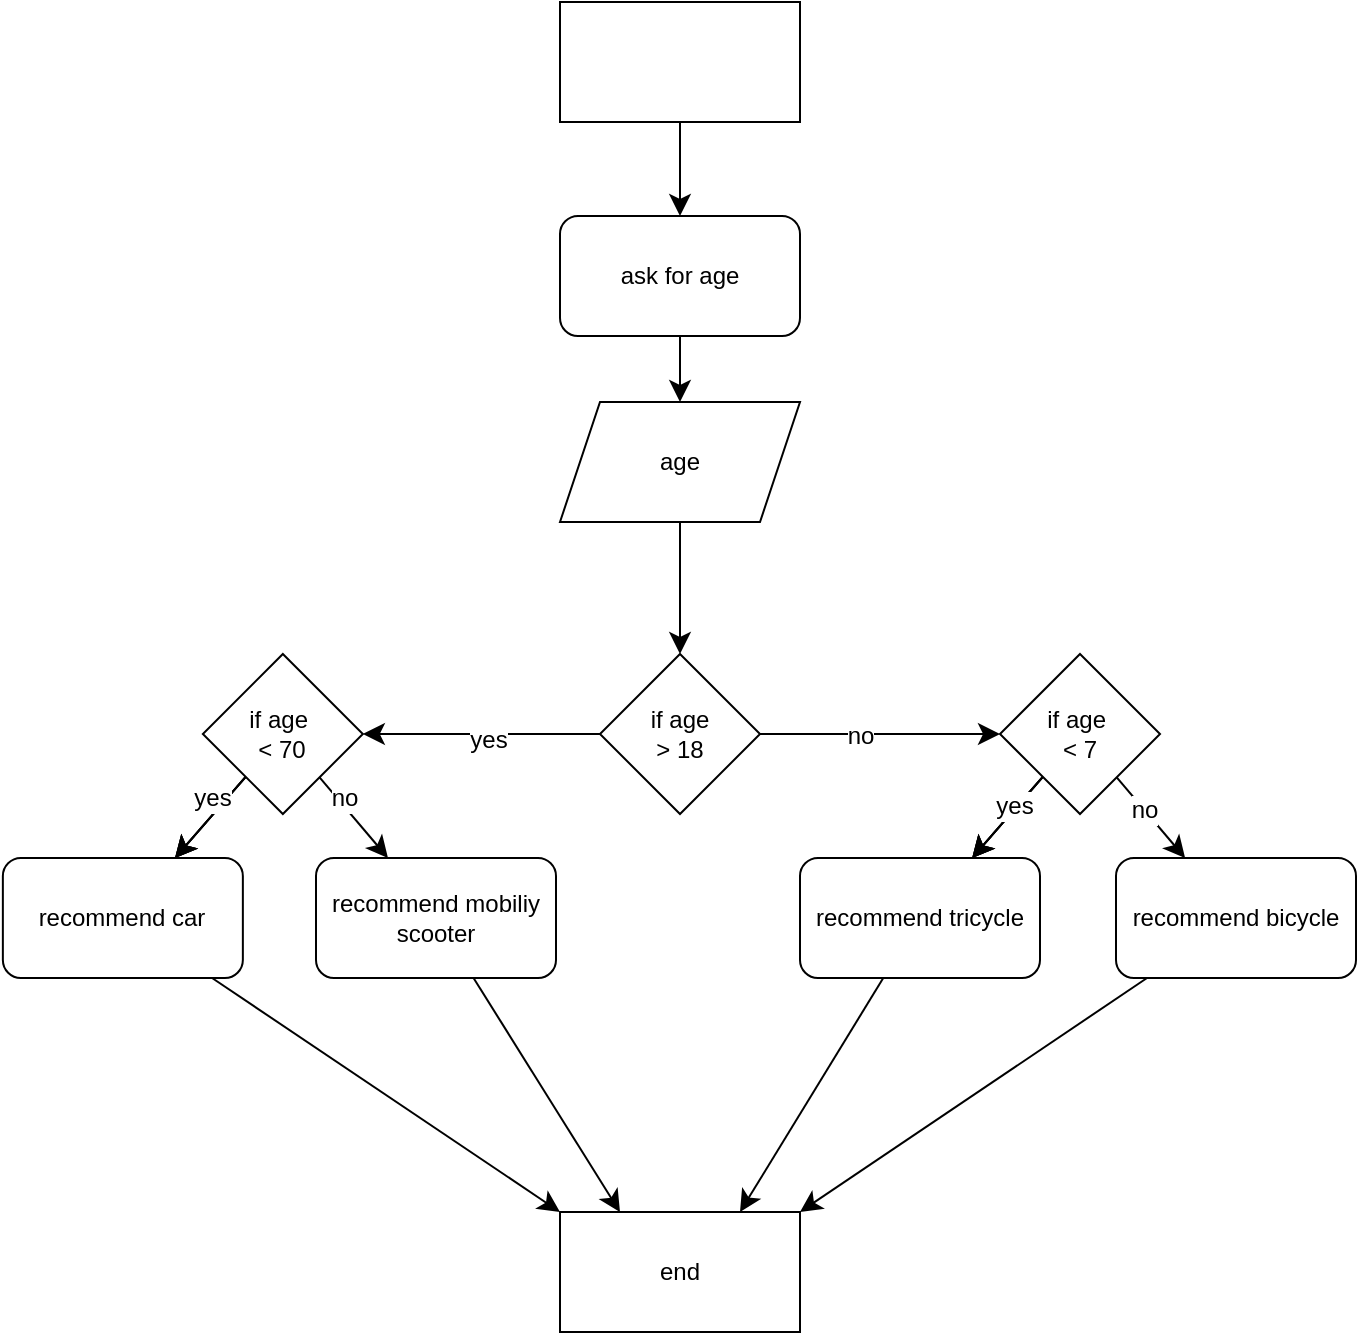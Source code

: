 <mxfile version="24.7.17">
  <diagram id="HjOBZ4xzr3KVY2r9VdnX" name="Page-2">
    <mxGraphModel dx="1973" dy="1497" grid="0" gridSize="10" guides="1" tooltips="1" connect="1" arrows="1" fold="1" page="0" pageScale="1" pageWidth="850" pageHeight="1100" math="0" shadow="0">
      <root>
        <mxCell id="0" />
        <mxCell id="1" parent="0" />
        <mxCell id="D1A6Ejf6f3UkuHJyZgIm-8" value="" style="edgeStyle=none;curved=1;rounded=0;orthogonalLoop=1;jettySize=auto;html=1;fontSize=12;startSize=8;endSize=8;" edge="1" parent="1" source="D1A6Ejf6f3UkuHJyZgIm-1" target="D1A6Ejf6f3UkuHJyZgIm-2">
          <mxGeometry relative="1" as="geometry" />
        </mxCell>
        <mxCell id="D1A6Ejf6f3UkuHJyZgIm-1" value="" style="rounded=0;whiteSpace=wrap;html=1;" vertex="1" parent="1">
          <mxGeometry x="-376" y="-603" width="120" height="60" as="geometry" />
        </mxCell>
        <mxCell id="D1A6Ejf6f3UkuHJyZgIm-10" value="" style="edgeStyle=none;curved=1;rounded=0;orthogonalLoop=1;jettySize=auto;html=1;fontSize=12;startSize=8;endSize=8;" edge="1" parent="1" source="D1A6Ejf6f3UkuHJyZgIm-2" target="D1A6Ejf6f3UkuHJyZgIm-4">
          <mxGeometry relative="1" as="geometry" />
        </mxCell>
        <mxCell id="D1A6Ejf6f3UkuHJyZgIm-2" value="ask for age" style="rounded=1;whiteSpace=wrap;html=1;" vertex="1" parent="1">
          <mxGeometry x="-376" y="-496" width="120" height="60" as="geometry" />
        </mxCell>
        <mxCell id="D1A6Ejf6f3UkuHJyZgIm-12" value="" style="edgeStyle=none;curved=1;rounded=0;orthogonalLoop=1;jettySize=auto;html=1;fontSize=12;startSize=8;endSize=8;" edge="1" parent="1" source="D1A6Ejf6f3UkuHJyZgIm-4" target="D1A6Ejf6f3UkuHJyZgIm-11">
          <mxGeometry relative="1" as="geometry" />
        </mxCell>
        <mxCell id="D1A6Ejf6f3UkuHJyZgIm-4" value="age" style="shape=parallelogram;perimeter=parallelogramPerimeter;whiteSpace=wrap;html=1;fixedSize=1;" vertex="1" parent="1">
          <mxGeometry x="-376" y="-403" width="120" height="60" as="geometry" />
        </mxCell>
        <mxCell id="D1A6Ejf6f3UkuHJyZgIm-16" value="" style="edgeStyle=none;curved=1;rounded=0;orthogonalLoop=1;jettySize=auto;html=1;fontSize=12;startSize=8;endSize=8;" edge="1" parent="1" source="D1A6Ejf6f3UkuHJyZgIm-11" target="D1A6Ejf6f3UkuHJyZgIm-15">
          <mxGeometry relative="1" as="geometry" />
        </mxCell>
        <mxCell id="D1A6Ejf6f3UkuHJyZgIm-42" value="no" style="edgeLabel;html=1;align=center;verticalAlign=middle;resizable=0;points=[];fontSize=12;" vertex="1" connectable="0" parent="D1A6Ejf6f3UkuHJyZgIm-16">
          <mxGeometry x="-0.168" y="-1" relative="1" as="geometry">
            <mxPoint as="offset" />
          </mxGeometry>
        </mxCell>
        <mxCell id="D1A6Ejf6f3UkuHJyZgIm-11" value="if age&lt;div&gt;&amp;gt; 18&lt;/div&gt;" style="rhombus;whiteSpace=wrap;html=1;" vertex="1" parent="1">
          <mxGeometry x="-356" y="-277" width="80" height="80" as="geometry" />
        </mxCell>
        <mxCell id="D1A6Ejf6f3UkuHJyZgIm-18" value="" style="edgeStyle=none;curved=1;rounded=0;orthogonalLoop=1;jettySize=auto;html=1;fontSize=12;startSize=8;endSize=8;" edge="1" parent="1" source="D1A6Ejf6f3UkuHJyZgIm-15" target="D1A6Ejf6f3UkuHJyZgIm-17">
          <mxGeometry relative="1" as="geometry" />
        </mxCell>
        <mxCell id="D1A6Ejf6f3UkuHJyZgIm-19" value="" style="edgeStyle=none;curved=1;rounded=0;orthogonalLoop=1;jettySize=auto;html=1;fontSize=12;startSize=8;endSize=8;" edge="1" parent="1" source="D1A6Ejf6f3UkuHJyZgIm-15" target="D1A6Ejf6f3UkuHJyZgIm-17">
          <mxGeometry relative="1" as="geometry" />
        </mxCell>
        <mxCell id="D1A6Ejf6f3UkuHJyZgIm-20" value="" style="edgeStyle=none;curved=1;rounded=0;orthogonalLoop=1;jettySize=auto;html=1;fontSize=12;startSize=8;endSize=8;" edge="1" parent="1" source="D1A6Ejf6f3UkuHJyZgIm-15" target="D1A6Ejf6f3UkuHJyZgIm-17">
          <mxGeometry relative="1" as="geometry" />
        </mxCell>
        <mxCell id="D1A6Ejf6f3UkuHJyZgIm-46" value="yes" style="edgeLabel;html=1;align=center;verticalAlign=middle;resizable=0;points=[];fontSize=12;" vertex="1" connectable="0" parent="D1A6Ejf6f3UkuHJyZgIm-20">
          <mxGeometry x="-0.242" y="-2" relative="1" as="geometry">
            <mxPoint as="offset" />
          </mxGeometry>
        </mxCell>
        <mxCell id="D1A6Ejf6f3UkuHJyZgIm-23" value="" style="edgeStyle=none;curved=1;rounded=0;orthogonalLoop=1;jettySize=auto;html=1;fontSize=12;startSize=8;endSize=8;" edge="1" parent="1" source="D1A6Ejf6f3UkuHJyZgIm-15" target="D1A6Ejf6f3UkuHJyZgIm-22">
          <mxGeometry relative="1" as="geometry" />
        </mxCell>
        <mxCell id="D1A6Ejf6f3UkuHJyZgIm-47" value="no" style="edgeLabel;html=1;align=center;verticalAlign=middle;resizable=0;points=[];fontSize=12;" vertex="1" connectable="0" parent="D1A6Ejf6f3UkuHJyZgIm-23">
          <mxGeometry x="-0.202" relative="1" as="geometry">
            <mxPoint as="offset" />
          </mxGeometry>
        </mxCell>
        <mxCell id="D1A6Ejf6f3UkuHJyZgIm-15" value="if age&amp;nbsp;&lt;div&gt;&amp;lt; 7&lt;/div&gt;" style="rhombus;whiteSpace=wrap;html=1;" vertex="1" parent="1">
          <mxGeometry x="-156" y="-277" width="80" height="80" as="geometry" />
        </mxCell>
        <mxCell id="D1A6Ejf6f3UkuHJyZgIm-60" value="" style="edgeStyle=none;curved=1;rounded=0;orthogonalLoop=1;jettySize=auto;html=1;fontSize=12;startSize=8;endSize=8;entryX=0.75;entryY=0;entryDx=0;entryDy=0;" edge="1" parent="1" source="D1A6Ejf6f3UkuHJyZgIm-17" target="D1A6Ejf6f3UkuHJyZgIm-58">
          <mxGeometry relative="1" as="geometry">
            <mxPoint x="-196" y="5" as="targetPoint" />
          </mxGeometry>
        </mxCell>
        <mxCell id="D1A6Ejf6f3UkuHJyZgIm-17" value="recommend tricycle" style="rounded=1;whiteSpace=wrap;html=1;" vertex="1" parent="1">
          <mxGeometry x="-256" y="-175" width="120" height="60" as="geometry" />
        </mxCell>
        <mxCell id="D1A6Ejf6f3UkuHJyZgIm-62" value="" style="edgeStyle=none;curved=1;rounded=0;orthogonalLoop=1;jettySize=auto;html=1;fontSize=12;startSize=8;endSize=8;entryX=1;entryY=0;entryDx=0;entryDy=0;" edge="1" parent="1" source="D1A6Ejf6f3UkuHJyZgIm-22" target="D1A6Ejf6f3UkuHJyZgIm-58">
          <mxGeometry relative="1" as="geometry">
            <mxPoint x="-38.0" y="5" as="targetPoint" />
          </mxGeometry>
        </mxCell>
        <mxCell id="D1A6Ejf6f3UkuHJyZgIm-22" value="recommend bicycle" style="rounded=1;whiteSpace=wrap;html=1;" vertex="1" parent="1">
          <mxGeometry x="-98" y="-175" width="120" height="60" as="geometry" />
        </mxCell>
        <mxCell id="D1A6Ejf6f3UkuHJyZgIm-34" value="" style="edgeStyle=none;curved=1;rounded=0;orthogonalLoop=1;jettySize=auto;html=1;fontSize=12;startSize=8;endSize=8;" edge="1" parent="1" source="D1A6Ejf6f3UkuHJyZgIm-38" target="D1A6Ejf6f3UkuHJyZgIm-39">
          <mxGeometry relative="1" as="geometry" />
        </mxCell>
        <mxCell id="D1A6Ejf6f3UkuHJyZgIm-35" value="" style="edgeStyle=none;curved=1;rounded=0;orthogonalLoop=1;jettySize=auto;html=1;fontSize=12;startSize=8;endSize=8;" edge="1" parent="1" source="D1A6Ejf6f3UkuHJyZgIm-38" target="D1A6Ejf6f3UkuHJyZgIm-39">
          <mxGeometry relative="1" as="geometry" />
        </mxCell>
        <mxCell id="D1A6Ejf6f3UkuHJyZgIm-36" value="" style="edgeStyle=none;curved=1;rounded=0;orthogonalLoop=1;jettySize=auto;html=1;fontSize=12;startSize=8;endSize=8;" edge="1" parent="1" source="D1A6Ejf6f3UkuHJyZgIm-38" target="D1A6Ejf6f3UkuHJyZgIm-39">
          <mxGeometry relative="1" as="geometry" />
        </mxCell>
        <mxCell id="D1A6Ejf6f3UkuHJyZgIm-44" value="yes" style="edgeLabel;html=1;align=center;verticalAlign=middle;resizable=0;points=[];fontSize=12;" vertex="1" connectable="0" parent="D1A6Ejf6f3UkuHJyZgIm-36">
          <mxGeometry x="-0.309" y="-6" relative="1" as="geometry">
            <mxPoint as="offset" />
          </mxGeometry>
        </mxCell>
        <mxCell id="D1A6Ejf6f3UkuHJyZgIm-37" value="" style="edgeStyle=none;curved=1;rounded=0;orthogonalLoop=1;jettySize=auto;html=1;fontSize=12;startSize=8;endSize=8;" edge="1" parent="1" source="D1A6Ejf6f3UkuHJyZgIm-38">
          <mxGeometry relative="1" as="geometry">
            <mxPoint x="-462.005" y="-175" as="targetPoint" />
          </mxGeometry>
        </mxCell>
        <mxCell id="D1A6Ejf6f3UkuHJyZgIm-45" value="no" style="edgeLabel;html=1;align=center;verticalAlign=middle;resizable=0;points=[];fontSize=12;" vertex="1" connectable="0" parent="D1A6Ejf6f3UkuHJyZgIm-37">
          <mxGeometry x="-0.42" y="3" relative="1" as="geometry">
            <mxPoint as="offset" />
          </mxGeometry>
        </mxCell>
        <mxCell id="D1A6Ejf6f3UkuHJyZgIm-38" value="if age&amp;nbsp;&lt;div&gt;&amp;lt; 70&lt;/div&gt;" style="rhombus;whiteSpace=wrap;html=1;" vertex="1" parent="1">
          <mxGeometry x="-554.57" y="-277" width="80" height="80" as="geometry" />
        </mxCell>
        <mxCell id="D1A6Ejf6f3UkuHJyZgIm-53" value="" style="edgeStyle=none;curved=1;rounded=0;orthogonalLoop=1;jettySize=auto;html=1;fontSize=12;startSize=8;endSize=8;entryX=0;entryY=0;entryDx=0;entryDy=0;" edge="1" parent="1" source="D1A6Ejf6f3UkuHJyZgIm-39" target="D1A6Ejf6f3UkuHJyZgIm-58">
          <mxGeometry relative="1" as="geometry">
            <mxPoint x="-594.57" y="5" as="targetPoint" />
          </mxGeometry>
        </mxCell>
        <mxCell id="D1A6Ejf6f3UkuHJyZgIm-39" value="recommend car" style="rounded=1;whiteSpace=wrap;html=1;" vertex="1" parent="1">
          <mxGeometry x="-654.57" y="-175" width="120" height="60" as="geometry" />
        </mxCell>
        <mxCell id="D1A6Ejf6f3UkuHJyZgIm-57" value="" style="edgeStyle=none;curved=1;rounded=0;orthogonalLoop=1;jettySize=auto;html=1;fontSize=12;startSize=8;endSize=8;entryX=0.25;entryY=0;entryDx=0;entryDy=0;" edge="1" parent="1" source="D1A6Ejf6f3UkuHJyZgIm-40" target="D1A6Ejf6f3UkuHJyZgIm-58">
          <mxGeometry relative="1" as="geometry">
            <mxPoint x="-438" y="5" as="targetPoint" />
          </mxGeometry>
        </mxCell>
        <mxCell id="D1A6Ejf6f3UkuHJyZgIm-40" value="recommend mobiliy scooter" style="rounded=1;whiteSpace=wrap;html=1;" vertex="1" parent="1">
          <mxGeometry x="-498" y="-175" width="120" height="60" as="geometry" />
        </mxCell>
        <mxCell id="D1A6Ejf6f3UkuHJyZgIm-41" value="" style="edgeStyle=none;curved=1;rounded=0;orthogonalLoop=1;jettySize=auto;html=1;fontSize=12;startSize=8;endSize=8;exitX=0;exitY=0.5;exitDx=0;exitDy=0;entryX=1;entryY=0.5;entryDx=0;entryDy=0;" edge="1" parent="1" source="D1A6Ejf6f3UkuHJyZgIm-11" target="D1A6Ejf6f3UkuHJyZgIm-38">
          <mxGeometry relative="1" as="geometry">
            <mxPoint x="-476" y="-237.45" as="sourcePoint" />
            <mxPoint x="-441" y="-203" as="targetPoint" />
          </mxGeometry>
        </mxCell>
        <mxCell id="D1A6Ejf6f3UkuHJyZgIm-43" value="yes" style="edgeLabel;html=1;align=center;verticalAlign=middle;resizable=0;points=[];fontSize=12;" vertex="1" connectable="0" parent="D1A6Ejf6f3UkuHJyZgIm-41">
          <mxGeometry x="-0.048" y="3" relative="1" as="geometry">
            <mxPoint as="offset" />
          </mxGeometry>
        </mxCell>
        <mxCell id="D1A6Ejf6f3UkuHJyZgIm-58" value="end" style="rounded=0;whiteSpace=wrap;html=1;" vertex="1" parent="1">
          <mxGeometry x="-376" y="2" width="120" height="60" as="geometry" />
        </mxCell>
      </root>
    </mxGraphModel>
  </diagram>
</mxfile>
